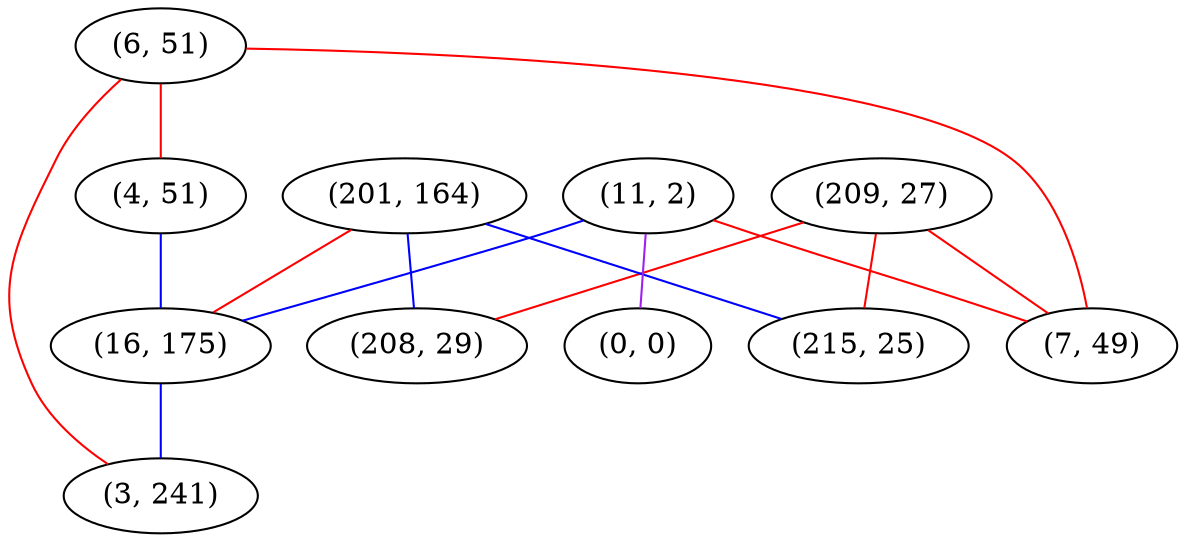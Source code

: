 graph "" {
"(6, 51)";
"(209, 27)";
"(201, 164)";
"(4, 51)";
"(11, 2)";
"(208, 29)";
"(0, 0)";
"(16, 175)";
"(7, 49)";
"(3, 241)";
"(215, 25)";
"(6, 51)" -- "(3, 241)"  [color=red, key=0, weight=1];
"(6, 51)" -- "(4, 51)"  [color=red, key=0, weight=1];
"(6, 51)" -- "(7, 49)"  [color=red, key=0, weight=1];
"(209, 27)" -- "(215, 25)"  [color=red, key=0, weight=1];
"(209, 27)" -- "(208, 29)"  [color=red, key=0, weight=1];
"(209, 27)" -- "(7, 49)"  [color=red, key=0, weight=1];
"(201, 164)" -- "(208, 29)"  [color=blue, key=0, weight=3];
"(201, 164)" -- "(16, 175)"  [color=red, key=0, weight=1];
"(201, 164)" -- "(215, 25)"  [color=blue, key=0, weight=3];
"(4, 51)" -- "(16, 175)"  [color=blue, key=0, weight=3];
"(11, 2)" -- "(0, 0)"  [color=purple, key=0, weight=4];
"(11, 2)" -- "(16, 175)"  [color=blue, key=0, weight=3];
"(11, 2)" -- "(7, 49)"  [color=red, key=0, weight=1];
"(16, 175)" -- "(3, 241)"  [color=blue, key=0, weight=3];
}
